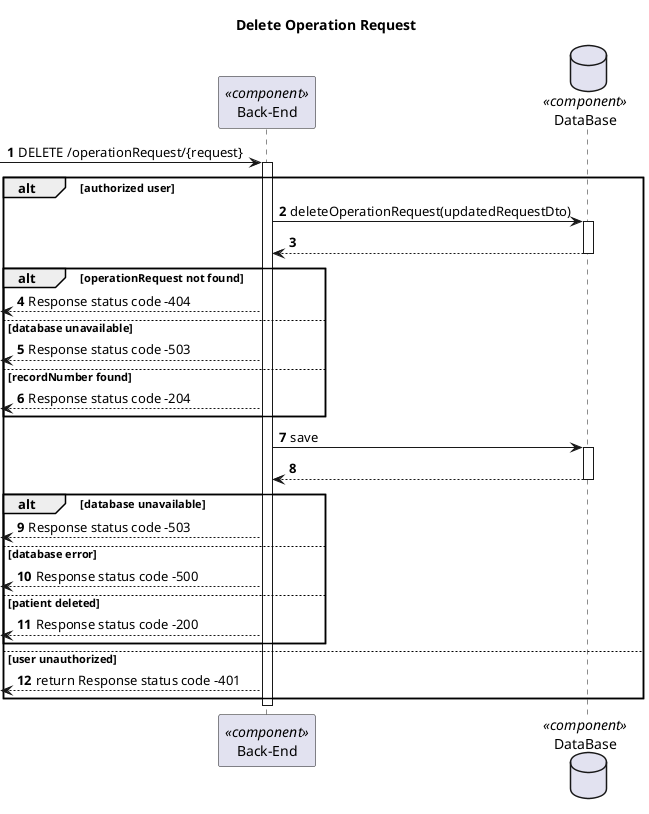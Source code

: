 @startuml Process View - Level 3

autonumber
skinparam packageStyle rect

title Delete Operation Request

participant "Back-End" as BE <<component>>
database "DataBase" as DB <<component>>


-> BE: DELETE /operationRequest/{request}

alt authorized user

activate BE

BE -> DB: deleteOperationRequest(updatedRequestDto)

activate DB

DB --> BE:

deactivate DB

alt operationRequest not found

<--BE: Response status code -404

else database unavailable

<--BE: Response status code -503

else recordNumber found

<--BE: Response status code -204

end 

BE -> DB: save

activate DB

DB --> BE:

deactivate DB

alt database unavailable

<-- BE: Response status code -503

else database error

<-- BE: Response status code -500

else patient deleted

<-- BE: Response status code -200

end

else user unauthorized

<--BE: return Response status code -401

end

deactivate BE

@enduml
